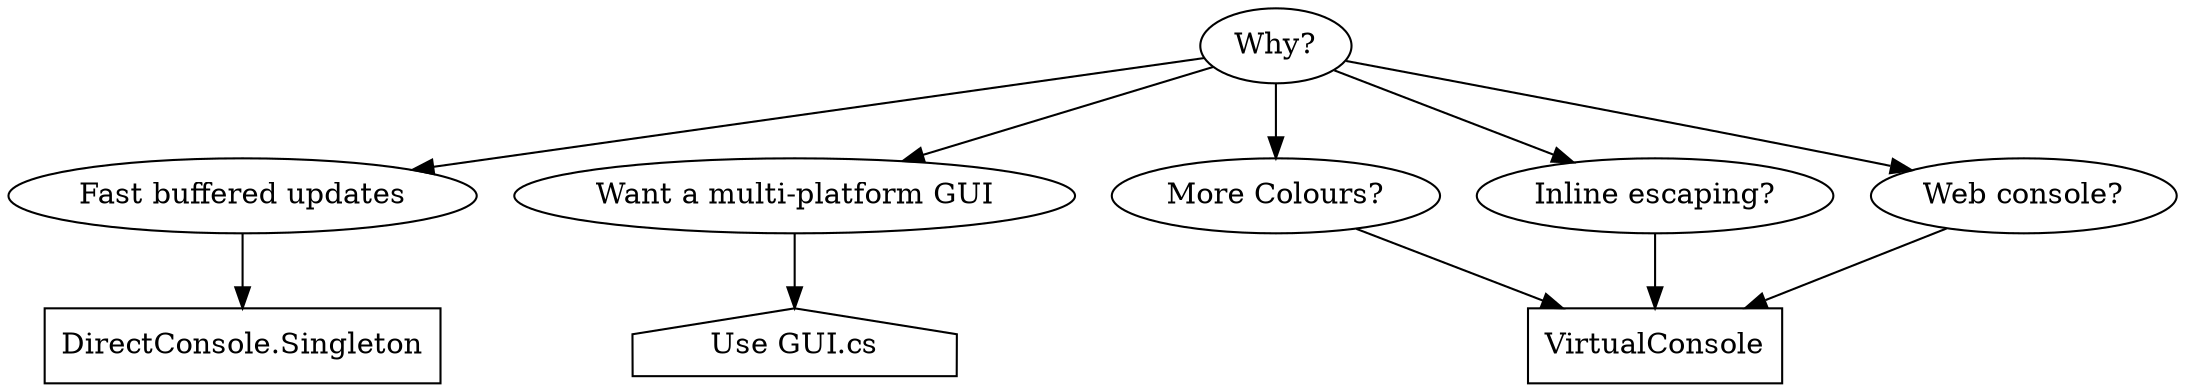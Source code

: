 digraph g {
    a[label="Why?"];
    b[label="Fast buffered updates"];
    c[label="DirectConsole.Singleton" shape=rect ];
    g[label="Want a multi-platform GUI"];
    gg[label="Use GUI.cs" shape="house" href="https://www.nuget.org/packages/Terminal.Gui/"];

    d[label="More Colours?"]
    e[label="Inline escaping?"]
    f[label="Web console?"]

    v[label="VirtualConsole" shape=rect ];

    a -> d;
    a -> e;
    a -> f;

    d -> v;
    e -> v;
    f -> v;

    a->b->c

    a->g->gg;

    
}